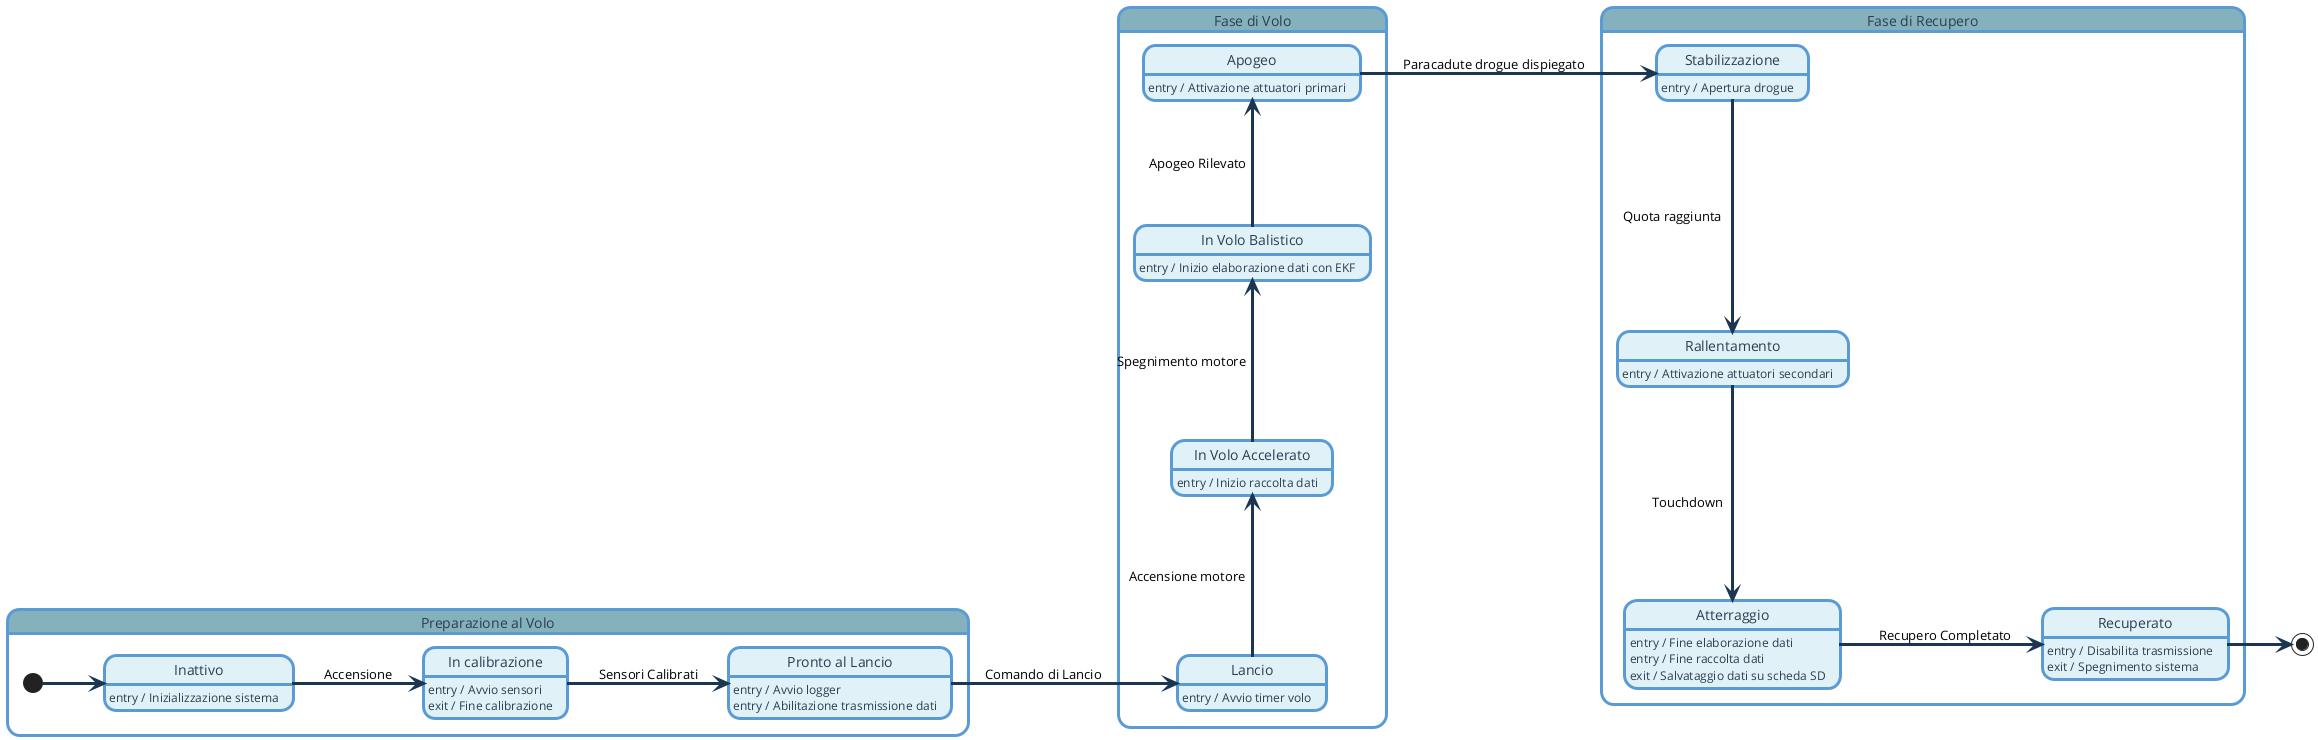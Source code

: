 @startuml FSM

left to right direction
skinparam DefaultFontName Open Sans
skinparam DefaultFontStyle bold
skinparam ArrowThickness 3


' Palette Colori
skinparam ArrowColor #1b3651
skinparam FontColor #1b3651

skinparam state {
    BorderThickness 3
    BorderColor #5B9BD5
    BackgroundColor #E0F2F7
    FontColor #2C3E50
}

' Macro-stato: Preparazione
state "Preparazione al Volo" as Preparazione #85b1bd {
    state "Inattivo" as Inattivo_Prep
    Inattivo_Prep : entry / Inizializzazione sistema

    state "In calibrazione" as Calibrazione_Prep
    Calibrazione_Prep : entry / Avvio sensori
    Calibrazione_Prep : exit / Fine calibrazione

    state "Pronto al Lancio" as Pronto_Prep
    Pronto_Prep : entry / Avvio logger
    Pronto_Prep : entry / Abilitazione trasmissione dati

    [*] --> Inattivo_Prep
    Inattivo_Prep --> Calibrazione_Prep : Accensione
    Calibrazione_Prep --> Pronto_Prep : Sensori Calibrati
}

' Macro-stato: Fase di Volo
state "Fase di Volo" as Volo #85b1bd{
    state "Lancio" as Lancio_Volo
    Lancio_Volo : entry / Avvio timer volo

    state "In Volo Accelerato" as InVoloAcc_Volo
    InVoloAcc_Volo : entry / Inizio raccolta dati

    state "In Volo Balistico" as InVoloBal_Volo
    InVoloBal_Volo : entry / Inizio elaborazione dati con EKF

    state "Apogeo" as Apogeo_Volo
    Apogeo_Volo : entry / Attivazione attuatori primari

    Lancio_Volo -right-> InVoloAcc_Volo : \n\n\nAccensione motore\n\n\n
    InVoloAcc_Volo -right-> InVoloBal_Volo : \n\n\nSpegnimento motore   \n\n\n
    InVoloBal_Volo -right-> Apogeo_Volo : \n\nApogeo Rilevato    \n\n
}

' Macro-stato: Recupero
state "Fase di Recupero" as Recupero #85b1bd{

    state "Stabilizzazione" as Drogue_Rec
    Drogue_Rec : entry / Apertura drogue

    state "Rallentamento" as Paracadute_Rec
    Paracadute_Rec : entry / Attivazione attuatori secondari

    state "Atterraggio" as Atterraggio_Rec
    Atterraggio_Rec : entry / Fine elaborazione dati
    Atterraggio_Rec : entry / Fine raccolta dati
    Atterraggio_Rec : exit / Salvataggio dati su scheda SD

    state "Recuperato" as Recuperato_Fin
    Recuperato_Fin : entry / Disabilita trasmissione
    Recuperato_Fin : exit / Spegnimento sistema

    ' Transizioni interne al macro-stato di recupero
    ' NOTA: La transizione da Apogeo_Volo deve essere fuori dal blocco Recupero
    Drogue_Rec -left-> Paracadute_Rec : \n\n\n\n\n                        Quota raggiunta\n\n\n\n\n
    Paracadute_Rec -left-> Atterraggio_Rec : \n\n\n\n\n                            Touchdown\n\n\n\n
    Atterraggio_Rec -down-> Recuperato_Fin : Recupero Completato
}

' Transizioni tra Macro-stati
Pronto_Prep -down-> Lancio_Volo : Comando di Lancio
Apogeo_Volo --> Drogue_Rec : Paracadute drogue dispiegato
Recuperato_Fin --> [*]

@enduml